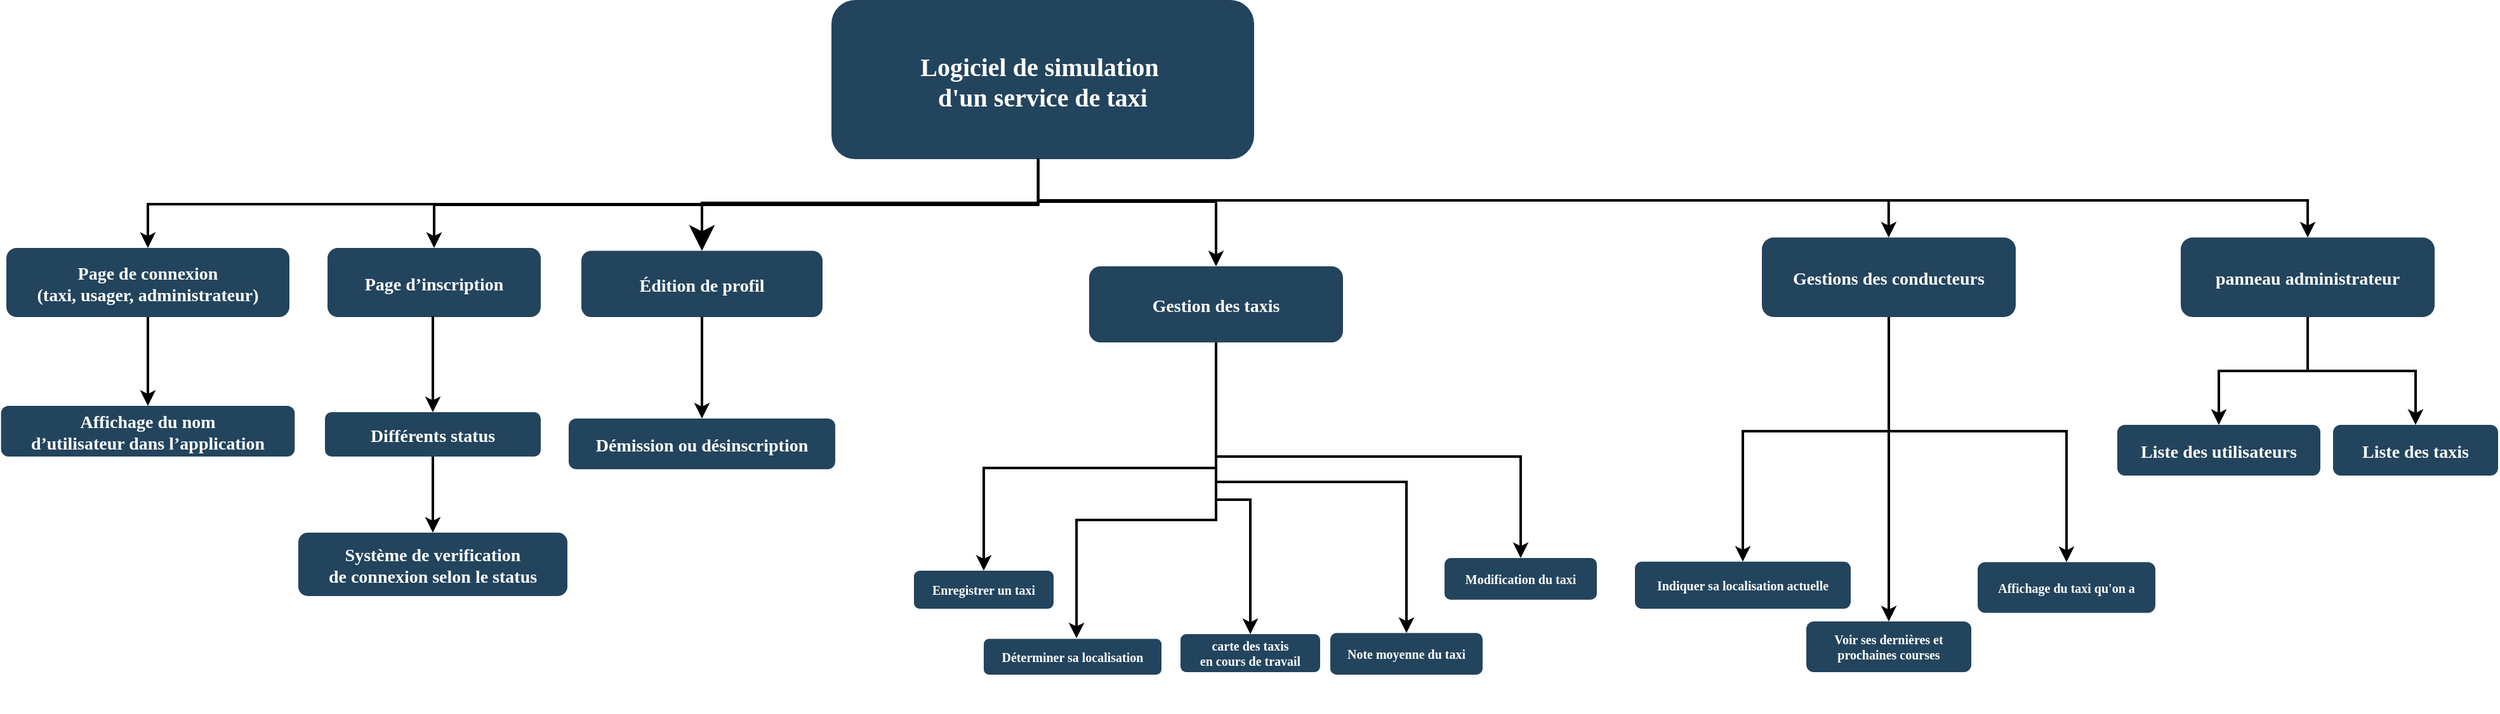 <mxfile version="12.9.5" type="gitlab"><diagram name="Page-1" id="2c0d36ab-eaac-3732-788b-9136903baeff"><mxGraphModel dx="1240" dy="643" grid="1" gridSize="10" guides="1" tooltips="1" connect="1" arrows="1" fold="1" page="1" pageScale="1.5" pageWidth="1169" pageHeight="827" background="#ffffff" math="0" shadow="0"><root><mxCell id="0"/><mxCell id="1" parent="0"/><mxCell id="2" value="Logiciel de simulation &#10;d'un service de taxi" style="rounded=1;fillColor=#23445D;gradientColor=none;strokeColor=none;fontColor=#FFFFFF;fontStyle=1;fontFamily=Tahoma;fontSize=20;" parent="1" vertex="1"><mxGeometry x="757" y="140" width="333" height="125.5" as="geometry"/></mxCell><mxCell id="4" value="panneau administrateur" style="rounded=1;fillColor=#23445D;gradientColor=none;strokeColor=none;fontColor=#FFFFFF;fontStyle=1;fontFamily=Tahoma;fontSize=14" parent="1" vertex="1"><mxGeometry x="1820" y="327.25" width="200" height="62.75" as="geometry"/></mxCell><mxCell id="9" value="" style="edgeStyle=elbowEdgeStyle;elbow=vertical;strokeWidth=2;rounded=0;exitX=0.489;exitY=0.996;exitDx=0;exitDy=0;exitPerimeter=0;" parent="1" source="2" target="4" edge="1"><mxGeometry x="337" y="215.5" width="100" height="100" as="geometry"><mxPoint x="337" y="315.5" as="sourcePoint"/><mxPoint x="437" y="215.5" as="targetPoint"/><Array as="points"><mxPoint x="1240" y="298"/></Array></mxGeometry></mxCell><mxCell id="10" value="Édition de profil" style="rounded=1;fillColor=#23445D;gradientColor=none;strokeColor=none;fontColor=#FFFFFF;fontStyle=1;fontFamily=Tahoma;fontSize=14" parent="1" vertex="1"><mxGeometry x="560" y="337.75" width="190" height="52.25" as="geometry"/></mxCell><mxCell id="12" value="Page d’inscription" style="rounded=1;fillColor=#23445D;gradientColor=none;strokeColor=none;fontColor=#FFFFFF;fontStyle=1;fontFamily=Tahoma;fontSize=14" parent="1" vertex="1"><mxGeometry x="360" y="335.5" width="168" height="54.5" as="geometry"/></mxCell><mxCell id="xQzob73jMmwW_WmET0h1-109" value="Système de verification&#10;de connexion selon le status" style="rounded=1;fillColor=#23445D;gradientColor=none;strokeColor=none;fontColor=#FFFFFF;fontStyle=1;fontFamily=Tahoma;fontSize=14" parent="1" vertex="1"><mxGeometry x="337" y="560" width="212" height="50" as="geometry"/></mxCell><mxCell id="13" value="Page de connexion &#10;(taxi, usager, administrateur)" style="rounded=1;fillColor=#23445D;gradientColor=none;strokeColor=none;fontColor=#FFFFFF;fontStyle=1;fontFamily=Tahoma;fontSize=14" parent="1" vertex="1"><mxGeometry x="107" y="335.5" width="223" height="54.5" as="geometry"/></mxCell><mxCell id="41" value="Démission ou désinscription" style="rounded=1;fillColor=#23445D;gradientColor=none;strokeColor=none;fontColor=#FFFFFF;fontStyle=1;fontFamily=Tahoma;fontSize=14" parent="1" vertex="1"><mxGeometry x="550" y="470" width="210" height="40" as="geometry"/></mxCell><mxCell id="48" value="Liste des utilisateurs" style="rounded=1;fillColor=#23445D;gradientColor=none;strokeColor=none;fontColor=#FFFFFF;fontStyle=1;fontFamily=Tahoma;fontSize=14" parent="1" vertex="1"><mxGeometry x="1770" y="475" width="160" height="40" as="geometry"/></mxCell><mxCell id="59" value="" style="edgeStyle=elbowEdgeStyle;elbow=vertical;strokeWidth=2;rounded=0;exitX=0.489;exitY=1.012;exitDx=0;exitDy=0;exitPerimeter=0;" parent="1" source="2" target="12" edge="1"><mxGeometry x="347" y="225.5" width="100" height="100" as="geometry"><mxPoint x="924" y="265" as="sourcePoint"/><mxPoint x="1467.0" y="345.5" as="targetPoint"/></mxGeometry></mxCell><mxCell id="61" value="" style="edgeStyle=elbowEdgeStyle;elbow=vertical;strokeWidth=2;rounded=0" parent="1" target="13" edge="1"><mxGeometry x="-23" y="135.5" width="100" height="100" as="geometry"><mxPoint x="920" y="266" as="sourcePoint"/><mxPoint x="77" y="135.5" as="targetPoint"/></mxGeometry></mxCell><mxCell id="103" value="" style="edgeStyle=elbowEdgeStyle;elbow=vertical;strokeWidth=2;rounded=0" parent="1" source="10" target="41" edge="1"><mxGeometry x="-23" y="135.5" width="100" height="100" as="geometry"><mxPoint x="-23" y="235.5" as="sourcePoint"/><mxPoint x="77" y="135.5" as="targetPoint"/></mxGeometry></mxCell><mxCell id="104" value="" style="edgeStyle=elbowEdgeStyle;elbow=vertical;strokeWidth=2;rounded=0" parent="1" source="4" target="48" edge="1"><mxGeometry x="-23" y="135.5" width="100" height="100" as="geometry"><mxPoint x="-23" y="235.5" as="sourcePoint"/><mxPoint x="77" y="135.5" as="targetPoint"/></mxGeometry></mxCell><mxCell id="xQzob73jMmwW_WmET0h1-108" value="" style="edgeStyle=elbowEdgeStyle;elbow=vertical;strokeWidth=2;rounded=0;entryX=0.5;entryY=0;entryDx=0;entryDy=0;spacing=2;spacingTop=11;spacingBottom=9;endSize=14;sourcePerimeterSpacing=5;" parent="1" target="10" edge="1"><mxGeometry x="357" y="235.5" width="100" height="100" as="geometry"><mxPoint x="920" y="266" as="sourcePoint"/><mxPoint x="1040" y="330" as="targetPoint"/><Array as="points"><mxPoint x="790" y="300"/></Array></mxGeometry></mxCell><mxCell id="xQzob73jMmwW_WmET0h1-113" value="" style="edgeStyle=elbowEdgeStyle;elbow=vertical;strokeWidth=2;rounded=0;entryX=0.5;entryY=0;entryDx=0;entryDy=0;" parent="1" target="xQzob73jMmwW_WmET0h1-114" edge="1"><mxGeometry x="-501.34" y="150" width="100" height="100" as="geometry"><mxPoint x="443" y="389" as="sourcePoint"/><mxPoint x="563.66" y="470" as="targetPoint"/><Array as="points"><mxPoint x="443" y="400"/><mxPoint x="443" y="410"/></Array></mxGeometry></mxCell><mxCell id="xQzob73jMmwW_WmET0h1-114" value="Différents status" style="rounded=1;fillColor=#23445D;gradientColor=none;strokeColor=none;fontColor=#FFFFFF;fontStyle=1;fontFamily=Tahoma;fontSize=14" parent="1" vertex="1"><mxGeometry x="358" y="465" width="170" height="35" as="geometry"/></mxCell><mxCell id="xQzob73jMmwW_WmET0h1-115" value="" style="edgeStyle=elbowEdgeStyle;elbow=vertical;strokeWidth=2;rounded=0;exitX=0.5;exitY=1;exitDx=0;exitDy=0;entryX=0.5;entryY=0;entryDx=0;entryDy=0;" parent="1" source="xQzob73jMmwW_WmET0h1-114" target="xQzob73jMmwW_WmET0h1-109" edge="1"><mxGeometry x="-620.59" y="289" width="100" height="100" as="geometry"><mxPoint x="444.75" y="540.0" as="sourcePoint"/><mxPoint x="444" y="580" as="targetPoint"/></mxGeometry></mxCell><mxCell id="xQzob73jMmwW_WmET0h1-116" value="Affichage du nom &#10;d’utilisateur dans l’application" style="rounded=1;fillColor=#23445D;gradientColor=none;strokeColor=none;fontColor=#FFFFFF;fontStyle=1;fontFamily=Tahoma;fontSize=14" parent="1" vertex="1"><mxGeometry x="102.82" y="460" width="231.37" height="40" as="geometry"/></mxCell><mxCell id="xQzob73jMmwW_WmET0h1-117" value="" style="edgeStyle=elbowEdgeStyle;elbow=vertical;strokeWidth=2;rounded=0;exitX=0.5;exitY=1;exitDx=0;exitDy=0;" parent="1" source="13" target="xQzob73jMmwW_WmET0h1-116" edge="1"><mxGeometry x="-609.5" y="121" width="100" height="100" as="geometry"><mxPoint x="218.5" y="415.5" as="sourcePoint"/><mxPoint x="-509.5" y="121" as="targetPoint"/></mxGeometry></mxCell><mxCell id="xQzob73jMmwW_WmET0h1-122" value="Gestion des taxis" style="rounded=1;fillColor=#23445D;gradientColor=none;strokeColor=none;fontColor=#FFFFFF;fontStyle=1;fontFamily=Tahoma;fontSize=14" parent="1" vertex="1"><mxGeometry x="960" y="350" width="200" height="60" as="geometry"/></mxCell><mxCell id="xQzob73jMmwW_WmET0h1-124" value="" style="edgeStyle=elbowEdgeStyle;elbow=vertical;strokeWidth=2;rounded=0;entryX=0.5;entryY=0;entryDx=0;entryDy=0;" parent="1" target="xQzob73jMmwW_WmET0h1-122" edge="1"><mxGeometry x="333.5" y="216" width="100" height="100" as="geometry"><mxPoint x="920" y="266" as="sourcePoint"/><mxPoint x="1556.5" y="337.75" as="targetPoint"/><Array as="points"><mxPoint x="940" y="299"/><mxPoint x="940" y="299"/><mxPoint x="930" y="299"/><mxPoint x="940" y="299"/><mxPoint x="1236.5" y="298.5"/></Array></mxGeometry></mxCell><mxCell id="xQzob73jMmwW_WmET0h1-125" value="" style="edgeStyle=elbowEdgeStyle;elbow=vertical;strokeWidth=2;rounded=0;" parent="1" target="xQzob73jMmwW_WmET0h1-126" edge="1"><mxGeometry x="-573" y="148.25" width="100" height="100" as="geometry"><mxPoint x="1060" y="428" as="sourcePoint"/><mxPoint x="1010" y="488" as="targetPoint"/></mxGeometry></mxCell><mxCell id="xQzob73jMmwW_WmET0h1-126" value="Enregistrer un taxi" style="rounded=1;fillColor=#23445D;gradientColor=none;strokeColor=none;fontColor=#FFFFFF;fontStyle=1;fontFamily=Tahoma;fontSize=10;" parent="1" vertex="1"><mxGeometry x="822" y="590" width="110" height="30" as="geometry"/></mxCell><mxCell id="xQzob73jMmwW_WmET0h1-129" value="" style="edgeStyle=elbowEdgeStyle;elbow=vertical;strokeWidth=2;rounded=0;entryX=0.5;entryY=0;entryDx=0;entryDy=0;" parent="1" target="xQzob73jMmwW_WmET0h1-130" edge="1"><mxGeometry x="-423" y="148.25" width="100" height="100" as="geometry"><mxPoint x="1060" y="430" as="sourcePoint"/><mxPoint x="1160" y="488" as="targetPoint"/><Array as="points"><mxPoint x="1200" y="500"/><mxPoint x="1210" y="500"/><mxPoint x="1250" y="440"/></Array></mxGeometry></mxCell><mxCell id="xQzob73jMmwW_WmET0h1-130" value="Modification du taxi" style="rounded=1;fillColor=#23445D;gradientColor=none;strokeColor=none;fontColor=#FFFFFF;fontStyle=1;fontFamily=Tahoma;fontSize=10;" parent="1" vertex="1"><mxGeometry x="1240" y="580" width="120" height="32.88" as="geometry"/></mxCell><mxCell id="xQzob73jMmwW_WmET0h1-131" value="" style="edgeStyle=elbowEdgeStyle;elbow=vertical;strokeWidth=2;rounded=0;entryX=0.522;entryY=-0.016;entryDx=0;entryDy=0;entryPerimeter=0;exitX=0.5;exitY=1;exitDx=0;exitDy=0;" parent="1" source="xQzob73jMmwW_WmET0h1-122" target="xQzob73jMmwW_WmET0h1-132" edge="1"><mxGeometry x="-410" y="148.25" width="100" height="100" as="geometry"><mxPoint x="1049" y="427" as="sourcePoint"/><mxPoint x="1173" y="488" as="targetPoint"/><Array as="points"><mxPoint x="1039" y="550"/><mxPoint x="1039" y="550"/><mxPoint x="1039" y="550"/><mxPoint x="1040" y="550"/><mxPoint x="1040" y="540"/><mxPoint x="1040" y="520"/></Array></mxGeometry></mxCell><mxCell id="xQzob73jMmwW_WmET0h1-132" value="Déterminer sa localisation" style="rounded=1;fillColor=#23445D;gradientColor=none;strokeColor=none;fontColor=#FFFFFF;fontStyle=1;fontFamily=Tahoma;fontSize=10;" parent="1" vertex="1"><mxGeometry x="877" y="643.75" width="140" height="28.25" as="geometry"/></mxCell><mxCell id="xQzob73jMmwW_WmET0h1-133" value="Text" style="text;html=1;align=center;verticalAlign=middle;resizable=0;points=[];autosize=1;fontSize=20;fontColor=#FFFFFF;" parent="1" vertex="1"><mxGeometry x="1092" y="672" width="50" height="30" as="geometry"/></mxCell><mxCell id="xQzob73jMmwW_WmET0h1-134" value="" style="edgeStyle=elbowEdgeStyle;elbow=vertical;strokeWidth=2;rounded=0;" parent="1" target="xQzob73jMmwW_WmET0h1-135" edge="1"><mxGeometry x="-593" y="135.88" width="100" height="100" as="geometry"><mxPoint x="1060" y="428" as="sourcePoint"/><mxPoint x="990" y="475.63" as="targetPoint"/></mxGeometry></mxCell><mxCell id="xQzob73jMmwW_WmET0h1-135" value="carte des taxis &#10;en cours de travail" style="rounded=1;fillColor=#23445D;gradientColor=none;strokeColor=none;fontColor=#FFFFFF;fontStyle=1;fontFamily=Tahoma;fontSize=10;" parent="1" vertex="1"><mxGeometry x="1032" y="640" width="110" height="30" as="geometry"/></mxCell><mxCell id="xQzob73jMmwW_WmET0h1-136" value="" style="edgeStyle=elbowEdgeStyle;elbow=vertical;strokeWidth=2;rounded=0;exitX=0.5;exitY=1;exitDx=0;exitDy=0;entryX=0.5;entryY=0;entryDx=0;entryDy=0;" parent="1" source="xQzob73jMmwW_WmET0h1-122" target="xQzob73jMmwW_WmET0h1-137" edge="1"><mxGeometry x="-493" y="158.25" width="100" height="100" as="geometry"><mxPoint x="1090.0" y="438.25" as="sourcePoint"/><mxPoint x="1090" y="498" as="targetPoint"/><Array as="points"><mxPoint x="1150" y="520"/><mxPoint x="1200" y="590"/><mxPoint x="1150" y="520"/><mxPoint x="1200" y="580"/><mxPoint x="1120" y="530"/><mxPoint x="1110" y="450"/><mxPoint x="1120" y="470"/></Array></mxGeometry></mxCell><mxCell id="xQzob73jMmwW_WmET0h1-137" value="Note moyenne du taxi" style="rounded=1;fillColor=#23445D;gradientColor=none;strokeColor=none;fontColor=#FFFFFF;fontStyle=1;fontFamily=Tahoma;fontSize=10;" parent="1" vertex="1"><mxGeometry x="1150" y="639.12" width="120" height="32.88" as="geometry"/></mxCell><mxCell id="xQzob73jMmwW_WmET0h1-138" value="Liste des taxis" style="rounded=1;fillColor=#23445D;gradientColor=none;strokeColor=none;fontColor=#FFFFFF;fontStyle=1;fontFamily=Tahoma;fontSize=14" parent="1" vertex="1"><mxGeometry x="1940" y="475" width="130" height="40" as="geometry"/></mxCell><mxCell id="xQzob73jMmwW_WmET0h1-139" value="" style="edgeStyle=elbowEdgeStyle;elbow=vertical;strokeWidth=2;rounded=0;exitX=0.5;exitY=1;exitDx=0;exitDy=0;" parent="1" source="4" target="xQzob73jMmwW_WmET0h1-138" edge="1"><mxGeometry x="153" y="135.5" width="100" height="100" as="geometry"><mxPoint x="1628.5" y="403" as="sourcePoint"/><mxPoint x="253" y="135.5" as="targetPoint"/></mxGeometry></mxCell><mxCell id="xQzob73jMmwW_WmET0h1-142" value="Gestions des conducteurs" style="rounded=1;fillColor=#23445D;gradientColor=none;strokeColor=none;fontColor=#FFFFFF;fontStyle=1;fontFamily=Tahoma;fontSize=14" parent="1" vertex="1"><mxGeometry x="1490" y="327.25" width="200" height="62.75" as="geometry"/></mxCell><mxCell id="xQzob73jMmwW_WmET0h1-145" value="" style="edgeStyle=elbowEdgeStyle;elbow=vertical;strokeWidth=2;rounded=0;entryX=0.5;entryY=0;entryDx=0;entryDy=0;" parent="1" source="xQzob73jMmwW_WmET0h1-142" target="xQzob73jMmwW_WmET0h1-149" edge="1"><mxGeometry x="-342.84" y="135.5" width="100" height="100" as="geometry"><mxPoint x="-342.84" y="235.5" as="sourcePoint"/><mxPoint x="1503.75" y="560" as="targetPoint"/><Array as="points"><mxPoint x="1590" y="480"/></Array></mxGeometry></mxCell><mxCell id="xQzob73jMmwW_WmET0h1-146" value="Affichage du taxi qu'on a" style="rounded=1;fillColor=#23445D;gradientColor=none;strokeColor=none;fontColor=#FFFFFF;fontStyle=1;fontFamily=Tahoma;fontSize=10;" parent="1" vertex="1"><mxGeometry x="1660" y="583.25" width="140" height="40" as="geometry"/></mxCell><mxCell id="xQzob73jMmwW_WmET0h1-147" value="" style="edgeStyle=elbowEdgeStyle;elbow=vertical;strokeWidth=2;rounded=0;entryX=0.5;entryY=0;entryDx=0;entryDy=0;" parent="1" target="xQzob73jMmwW_WmET0h1-146" edge="1"><mxGeometry x="-166.84" y="135.5" width="100" height="100" as="geometry"><mxPoint x="1590" y="391" as="sourcePoint"/><mxPoint x="-66.84" y="135.5" as="targetPoint"/><Array as="points"><mxPoint x="1650" y="480"/></Array></mxGeometry></mxCell><mxCell id="xQzob73jMmwW_WmET0h1-149" value="Indiquer sa localisation actuelle" style="rounded=1;fillColor=#23445D;gradientColor=none;strokeColor=none;fontColor=#FFFFFF;fontStyle=1;fontFamily=Tahoma;fontSize=10;" parent="1" vertex="1"><mxGeometry x="1390" y="582.88" width="170" height="37.12" as="geometry"/></mxCell><mxCell id="xQzob73jMmwW_WmET0h1-150" value="Voir ses dernières et &#10;prochaines courses" style="rounded=1;fillColor=#23445D;gradientColor=none;strokeColor=none;fontColor=#FFFFFF;fontStyle=1;fontFamily=Tahoma;fontSize=10;" parent="1" vertex="1"><mxGeometry x="1525" y="630" width="130" height="40" as="geometry"/></mxCell><mxCell id="xQzob73jMmwW_WmET0h1-151" value="" style="edgeStyle=elbowEdgeStyle;elbow=vertical;strokeWidth=2;rounded=0;entryX=0.5;entryY=0;entryDx=0;entryDy=0;exitX=0.5;exitY=1;exitDx=0;exitDy=0;" parent="1" source="xQzob73jMmwW_WmET0h1-142" target="xQzob73jMmwW_WmET0h1-150" edge="1"><mxGeometry x="-266.84" y="192.62" width="100" height="100" as="geometry"><mxPoint x="1526.5" y="388.12" as="sourcePoint"/><mxPoint x="-166.84" y="192.62" as="targetPoint"/><Array as="points"><mxPoint x="1600" y="540"/><mxPoint x="1590" y="490"/><mxPoint x="1527" y="440"/><mxPoint x="1550" y="537.12"/></Array></mxGeometry></mxCell><mxCell id="xQzob73jMmwW_WmET0h1-152" value="" style="edgeStyle=elbowEdgeStyle;elbow=vertical;strokeWidth=2;rounded=0" parent="1" edge="1"><mxGeometry x="-276.85" y="78.25" width="100" height="100" as="geometry"><mxPoint x="1589.9" y="297.25" as="sourcePoint"/><mxPoint x="1589.9" y="327.25" as="targetPoint"/></mxGeometry></mxCell></root></mxGraphModel></diagram></mxfile>
